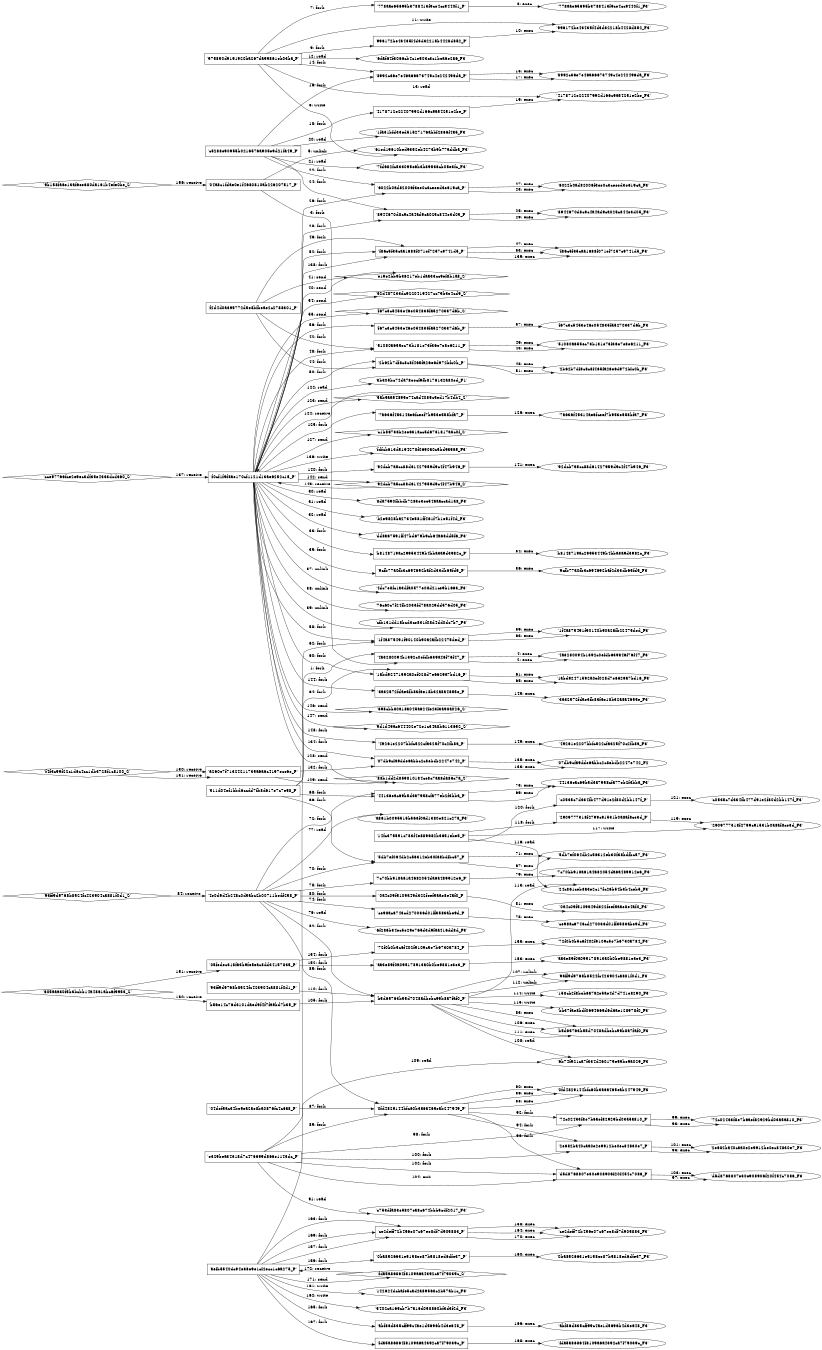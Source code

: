 digraph "D:\Learning\Paper\apt\基于CTI的攻击预警\Dataset\攻击图\ASGfromALLCTI\In-Depth Analysis, Part One.dot" {
rankdir="LR"
size="9"
fixedsize="false"
splines="true"
nodesep=0.3
ranksep=0
fontsize=10
overlap="scalexy"
engine= "neato"
	"'aefb5540dc94e38e9e1cf2ecc1c6a275_P'" [node_type=Process shape=box]
	"'4a3280094b1392c0efdb639a46f76f47_P'" [node_type=Process shape=box]
	"'aefb5540dc94e38e9e1cf2ecc1c6a275_P'" -> "'4a3280094b1392c0efdb639a46f76f47_P'" [label="1: fork"]
	"'4a3280094b1392c0efdb639a46f76f47_P'" [node_type=Process shape=box]
	"'4a3280094b1392c0efdb639a46f76f47_F3'" [node_type=File shape=ellipse]
	"'4a3280094b1392c0efdb639a46f76f47_P'" -> "'4a3280094b1392c0efdb639a46f76f47_F3'" [label="2: exec"]
	"'04a8c1fdae0e1f4680810ab226207517_P'" [node_type=Process shape=box]
	"'4a3280094b1392c0efdb639a46f76f47_P'" [node_type=Process shape=box]
	"'04a8c1fdae0e1f4680810ab226207517_P'" -> "'4a3280094b1392c0efdb639a46f76f47_P'" [label="3: fork"]
	"'4a3280094b1392c0efdb639a46f76f47_P'" [node_type=Process shape=box]
	"'4a3280094b1392c0efdb639a46f76f47_F3'" [node_type=File shape=ellipse]
	"'4a3280094b1392c0efdb639a46f76f47_P'" -> "'4a3280094b1392c0efdb639a46f76f47_F3'" [label="4: exec"]
	"'61ed19610bed9352eb4273b9b77addba_F3'" [node_type=file shape=ellipse]
	"'04a8c1fdae0e1f4680810ab226207517_P'" [node_type=Process shape=box]
	"'04a8c1fdae0e1f4680810ab226207517_P'" -> "'61ed19610bed9352eb4273b9b77addba_F3'" [label="5: unlink"]
	"'61ed19610bed9352eb4273b9b77addba_F3'" [node_type=file shape=ellipse]
	"'975850d9191920ba267da99861eb03ba_P'" [node_type=Process shape=box]
	"'975850d9191920ba267da99861eb03ba_P'" -> "'61ed19610bed9352eb4273b9b77addba_F3'" [label="6: write"]
	"'975850d9191920ba267da99861eb03ba_P'" [node_type=Process shape=box]
	"'778aae65695b3788413f9ce4cc9440f1_P'" [node_type=Process shape=box]
	"'975850d9191920ba267da99861eb03ba_P'" -> "'778aae65695b3788413f9ce4cc9440f1_P'" [label="7: fork"]
	"'778aae65695b3788413f9ce4cc9440f1_P'" [node_type=Process shape=box]
	"'778aae65695b3788413f9ce4cc9440f1_F3'" [node_type=File shape=ellipse]
	"'778aae65695b3788413f9ce4cc9440f1_P'" -> "'778aae65695b3788413f9ce4cc9440f1_F3'" [label="8: exec"]
	"'975850d9191920ba267da99861eb03ba_P'" [node_type=Process shape=box]
	"'996172be43435f4d3d32218b4428d852_P'" [node_type=Process shape=box]
	"'975850d9191920ba267da99861eb03ba_P'" -> "'996172be43435f4d3d32218b4428d852_P'" [label="9: fork"]
	"'996172be43435f4d3d32218b4428d852_P'" [node_type=Process shape=box]
	"'996172be43435f4d3d32218b4428d852_F3'" [node_type=File shape=ellipse]
	"'996172be43435f4d3d32218b4428d852_P'" -> "'996172be43435f4d3d32218b4428d852_F3'" [label="10: exec"]
	"'996172be43435f4d3d32218b4428d852_F3'" [node_type=file shape=ellipse]
	"'975850d9191920ba267da99861eb03ba_P'" [node_type=Process shape=box]
	"'975850d9191920ba267da99861eb03ba_P'" -> "'996172be43435f4d3d32218b4428d852_F3'" [label="11: write"]
	"'6daf64f3066cb4c1e503c3c1bea6e2a6_F3'" [node_type=file shape=ellipse]
	"'975850d9191920ba267da99861eb03ba_P'" [node_type=Process shape=box]
	"'975850d9191920ba267da99861eb03ba_P'" -> "'6daf64f3066cb4c1e503c3c1bea6e2a6_F3'" [label="12: read"]
	"'4178712e22407992d166c9a54251e2be_F3'" [node_type=file shape=ellipse]
	"'975850d9191920ba267da99861eb03ba_P'" [node_type=Process shape=box]
	"'975850d9191920ba267da99861eb03ba_P'" -> "'4178712e22407992d166c9a54251e2be_F3'" [label="13: read"]
	"'975850d9191920ba267da99861eb03ba_P'" [node_type=Process shape=box]
	"'8992c36e7e46a66673749c4e242496da_P'" [node_type=Process shape=box]
	"'975850d9191920ba267da99861eb03ba_P'" -> "'8992c36e7e46a66673749c4e242496da_P'" [label="14: fork"]
	"'8992c36e7e46a66673749c4e242496da_P'" [node_type=Process shape=box]
	"'8992c36e7e46a66673749c4e242496da_F3'" [node_type=File shape=ellipse]
	"'8992c36e7e46a66673749c4e242496da_P'" -> "'8992c36e7e46a66673749c4e242496da_F3'" [label="15: exec"]
	"'c5288e90955b0216576a905e9d21fa49_P'" [node_type=Process shape=box]
	"'8992c36e7e46a66673749c4e242496da_P'" [node_type=Process shape=box]
	"'c5288e90955b0216576a905e9d21fa49_P'" -> "'8992c36e7e46a66673749c4e242496da_P'" [label="16: fork"]
	"'8992c36e7e46a66673749c4e242496da_P'" [node_type=Process shape=box]
	"'8992c36e7e46a66673749c4e242496da_F3'" [node_type=File shape=ellipse]
	"'8992c36e7e46a66673749c4e242496da_P'" -> "'8992c36e7e46a66673749c4e242496da_F3'" [label="17: exec"]
	"'c5288e90955b0216576a905e9d21fa49_P'" [node_type=Process shape=box]
	"'4178712e22407992d166c9a54251e2be_P'" [node_type=Process shape=box]
	"'c5288e90955b0216576a905e9d21fa49_P'" -> "'4178712e22407992d166c9a54251e2be_P'" [label="18: fork"]
	"'4178712e22407992d166c9a54251e2be_P'" [node_type=Process shape=box]
	"'4178712e22407992d166c9a54251e2be_F3'" [node_type=File shape=ellipse]
	"'4178712e22407992d166c9a54251e2be_P'" -> "'4178712e22407992d166c9a54251e2be_F3'" [label="19: exec"]
	"'1fa31bfd33ed51527176abbf2866f4a5_F3'" [node_type=file shape=ellipse]
	"'c5288e90955b0216576a905e9d21fa49_P'" [node_type=Process shape=box]
	"'c5288e90955b0216576a905e9d21fa49_P'" -> "'1fa31bfd33ed51527176abbf2866f4a5_F3'" [label="20: read"]
	"'7fd682fc533095e6b3b89536cb05e3fc_F3'" [node_type=file shape=ellipse]
	"'c5288e90955b0216576a905e9d21fa49_P'" [node_type=Process shape=box]
	"'c5288e90955b0216576a905e9d21fa49_P'" -> "'7fd682fc533095e6b3b89536cb05e3fc_F3'" [label="21: read"]
	"'c5288e90955b0216576a905e9d21fa49_P'" [node_type=Process shape=box]
	"'6022b0ad82006f3ee0c3ceeed3e619ca_P'" [node_type=Process shape=box]
	"'c5288e90955b0216576a905e9d21fa49_P'" -> "'6022b0ad82006f3ee0c3ceeed3e619ca_P'" [label="22: fork"]
	"'6022b0ad82006f3ee0c3ceeed3e619ca_P'" [node_type=Process shape=box]
	"'6022b0ad82006f3ee0c3ceeed3e619ca_F3'" [node_type=File shape=ellipse]
	"'6022b0ad82006f3ee0c3ceeed3e619ca_P'" -> "'6022b0ad82006f3ee0c3ceeed3e619ca_F3'" [label="23: exec"]
	"'c5288e90955b0216576a905e9d21fa49_P'" [node_type=Process shape=box]
	"'8944670d8c9c4a4ad9ca025c844e3d05_P'" [node_type=Process shape=box]
	"'c5288e90955b0216576a905e9d21fa49_P'" -> "'8944670d8c9c4a4ad9ca025c844e3d05_P'" [label="24: fork"]
	"'8944670d8c9c4a4ad9ca025c844e3d05_P'" [node_type=Process shape=box]
	"'8944670d8c9c4a4ad9ca025c844e3d05_F3'" [node_type=File shape=ellipse]
	"'8944670d8c9c4a4ad9ca025c844e3d05_P'" -> "'8944670d8c9c4a4ad9ca025c844e3d05_F3'" [label="25: exec"]
	"'f0cf1f9f8ae170cf1121d13ae6252c15_P'" [node_type=Process shape=box]
	"'6022b0ad82006f3ee0c3ceeed3e619ca_P'" [node_type=Process shape=box]
	"'f0cf1f9f8ae170cf1121d13ae6252c15_P'" -> "'6022b0ad82006f3ee0c3ceeed3e619ca_P'" [label="26: fork"]
	"'6022b0ad82006f3ee0c3ceeed3e619ca_P'" [node_type=Process shape=box]
	"'6022b0ad82006f3ee0c3ceeed3e619ca_F3'" [node_type=File shape=ellipse]
	"'6022b0ad82006f3ee0c3ceeed3e619ca_P'" -> "'6022b0ad82006f3ee0c3ceeed3e619ca_F3'" [label="27: exec"]
	"'f0cf1f9f8ae170cf1121d13ae6252c15_P'" [node_type=Process shape=box]
	"'8944670d8c9c4a4ad9ca025c844e3d05_P'" [node_type=Process shape=box]
	"'f0cf1f9f8ae170cf1121d13ae6252c15_P'" -> "'8944670d8c9c4a4ad9ca025c844e3d05_P'" [label="28: fork"]
	"'8944670d8c9c4a4ad9ca025c844e3d05_P'" [node_type=Process shape=box]
	"'8944670d8c9c4a4ad9ca025c844e3d05_F3'" [node_type=File shape=ellipse]
	"'8944670d8c9c4a4ad9ca025c844e3d05_P'" -> "'8944670d8c9c4a4ad9ca025c844e3d05_F3'" [label="29: exec"]
	"'8da7590fbbdb7283e3ee54aaaccad1a8_F3'" [node_type=file shape=ellipse]
	"'f0cf1f9f8ae170cf1121d13ae6252c15_P'" [node_type=Process shape=box]
	"'f0cf1f9f8ae170cf1121d13ae6252c15_P'" -> "'8da7590fbbdb7283e3ee54aaaccad1a8_F3'" [label="30: read"]
	"'b2e9828ba2734e581ff461f7b1e51f4d_F3'" [node_type=file shape=ellipse]
	"'f0cf1f9f8ae170cf1121d13ae6252c15_P'" [node_type=Process shape=box]
	"'f0cf1f9f8ae170cf1121d13ae6252c15_P'" -> "'b2e9828ba2734e581ff461f7b1e51f4d_F3'" [label="31: read"]
	"'dd8a67591ff47bd679b9cb64a68dd5f6_F3'" [node_type=file shape=ellipse]
	"'f0cf1f9f8ae170cf1121d13ae6252c15_P'" [node_type=Process shape=box]
	"'f0cf1f9f8ae170cf1121d13ae6252c15_P'" -> "'dd8a67591ff47bd679b9cb64a68dd5f6_F3'" [label="32: read"]
	"'f0cf1f9f8ae170cf1121d13ae6252c15_P'" [node_type=Process shape=box]
	"'b8148719ac29953449b4bba3a9d3982c_P'" [node_type=Process shape=box]
	"'f0cf1f9f8ae170cf1121d13ae6252c15_P'" -> "'b8148719ac29953449b4bba3a9d3982c_P'" [label="33: fork"]
	"'b8148719ac29953449b4bba3a9d3982c_P'" [node_type=Process shape=box]
	"'b8148719ac29953449b4bba3a9d3982c_F3'" [node_type=File shape=ellipse]
	"'b8148719ac29953449b4bba3a9d3982c_P'" -> "'b8148719ac29953449b4bba3a9d3982c_F3'" [label="34: exec"]
	"'f0cf1f9f8ae170cf1121d13ae6252c15_P'" [node_type=Process shape=box]
	"'9cfb77a0fb3c694692baf2d33db65fd5_P'" [node_type=Process shape=box]
	"'f0cf1f9f8ae170cf1121d13ae6252c15_P'" -> "'9cfb77a0fb3c694692baf2d33db65fd5_P'" [label="35: fork"]
	"'9cfb77a0fb3c694692baf2d33db65fd5_P'" [node_type=Process shape=box]
	"'9cfb77a0fb3c694692baf2d33db65fd5_F3'" [node_type=File shape=ellipse]
	"'9cfb77a0fb3c694692baf2d33db65fd5_P'" -> "'9cfb77a0fb3c694692baf2d33db65fd5_F3'" [label="36: exec"]
	"'4dc7e8fc1a3dfa0577e08d21ce9b1663_F3'" [node_type=file shape=ellipse]
	"'f0cf1f9f8ae170cf1121d13ae6252c15_P'" [node_type=Process shape=box]
	"'f0cf1f9f8ae170cf1121d13ae6252c15_P'" -> "'4dc7e8fc1a3dfa0577e08d21ce9b1663_F3'" [label="37: unlink"]
	"'76c60c7f24fb2033fd78a029dd576d05_F3'" [node_type=file shape=ellipse]
	"'f0cf1f9f8ae170cf1121d13ae6252c15_P'" [node_type=Process shape=box]
	"'f0cf1f9f8ae170cf1121d13ae6252c15_P'" -> "'76c60c7f24fb2033fd78a029dd576d05_F3'" [label="38: unlink"]
	"'cfb131dd18bcd3ce831f08d4dd0dc7b7_F3'" [node_type=file shape=ellipse]
	"'f0cf1f9f8ae170cf1121d13ae6252c15_P'" [node_type=Process shape=box]
	"'f0cf1f9f8ae170cf1121d13ae6252c15_P'" -> "'cfb131dd18bcd3ce831f08d4dd0dc7b7_F3'" [label="39: unlink"]
	"'e19e2bb9b36217eb1daa33cc9ef8b1a8_S'" [node_type=Socket shape=diamond]
	"'f0cf1f9f8ae170cf1121d13ae6252c15_P'" [node_type=Process shape=box]
	"'f0cf1f9f8ae170cf1121d13ae6252c15_P'" -> "'e19e2bb9b36217eb1daa33cc9ef8b1a8_S'" [label="40: send"]
	"'e19e2bb9b36217eb1daa33cc9ef8b1a8_S'" [node_type=Socket shape=diamond]
	"'f2d4d0a395772d5e8bfbeae2c2788301_P'" [node_type=Process shape=box]
	"'f2d4d0a395772d5e8bfbeae2c2788301_P'" -> "'e19e2bb9b36217eb1daa33cc9ef8b1a8_S'" [label="41: send"]
	"'f2d4d0a395772d5e8bfbeae2c2788301_P'" [node_type=Process shape=box]
	"'51080a655ec73b181e73f36e7e8e6211_P'" [node_type=Process shape=box]
	"'f2d4d0a395772d5e8bfbeae2c2788301_P'" -> "'51080a655ec73b181e73f36e7e8e6211_P'" [label="42: fork"]
	"'51080a655ec73b181e73f36e7e8e6211_P'" [node_type=Process shape=box]
	"'51080a655ec73b181e73f36e7e8e6211_F3'" [node_type=File shape=ellipse]
	"'51080a655ec73b181e73f36e7e8e6211_P'" -> "'51080a655ec73b181e73f36e7e8e6211_F3'" [label="43: exec"]
	"'f2d4d0a395772d5e8bfbeae2c2788301_P'" [node_type=Process shape=box]
	"'2b62b7df8c8c8f465fa26e6d972bfc0b_P'" [node_type=Process shape=box]
	"'f2d4d0a395772d5e8bfbeae2c2788301_P'" -> "'2b62b7df8c8c8f465fa26e6d972bfc0b_P'" [label="44: fork"]
	"'2b62b7df8c8c8f465fa26e6d972bfc0b_P'" [node_type=Process shape=box]
	"'2b62b7df8c8c8f465fa26e6d972bfc0b_F3'" [node_type=File shape=ellipse]
	"'2b62b7df8c8c8f465fa26e6d972bfc0b_P'" -> "'2b62b7df8c8c8f465fa26e6d972bfc0b_F3'" [label="45: exec"]
	"'f2d4d0a395772d5e8bfbeae2c2788301_P'" [node_type=Process shape=box]
	"'f86c5f35caa1688f071ef7257c9741d5_P'" [node_type=Process shape=box]
	"'f2d4d0a395772d5e8bfbeae2c2788301_P'" -> "'f86c5f35caa1688f071ef7257c9741d5_P'" [label="46: fork"]
	"'f86c5f35caa1688f071ef7257c9741d5_P'" [node_type=Process shape=box]
	"'f86c5f35caa1688f071ef7257c9741d5_F3'" [node_type=File shape=ellipse]
	"'f86c5f35caa1688f071ef7257c9741d5_P'" -> "'f86c5f35caa1688f071ef7257c9741d5_F3'" [label="47: exec"]
	"'f0cf1f9f8ae170cf1121d13ae6252c15_P'" [node_type=Process shape=box]
	"'51080a655ec73b181e73f36e7e8e6211_P'" [node_type=Process shape=box]
	"'f0cf1f9f8ae170cf1121d13ae6252c15_P'" -> "'51080a655ec73b181e73f36e7e8e6211_P'" [label="48: fork"]
	"'51080a655ec73b181e73f36e7e8e6211_P'" [node_type=Process shape=box]
	"'51080a655ec73b181e73f36e7e8e6211_F3'" [node_type=File shape=ellipse]
	"'51080a655ec73b181e73f36e7e8e6211_P'" -> "'51080a655ec73b181e73f36e7e8e6211_F3'" [label="49: exec"]
	"'f0cf1f9f8ae170cf1121d13ae6252c15_P'" [node_type=Process shape=box]
	"'2b62b7df8c8c8f465fa26e6d972bfc0b_P'" [node_type=Process shape=box]
	"'f0cf1f9f8ae170cf1121d13ae6252c15_P'" -> "'2b62b7df8c8c8f465fa26e6d972bfc0b_P'" [label="50: fork"]
	"'2b62b7df8c8c8f465fa26e6d972bfc0b_P'" [node_type=Process shape=box]
	"'2b62b7df8c8c8f465fa26e6d972bfc0b_F3'" [node_type=File shape=ellipse]
	"'2b62b7df8c8c8f465fa26e6d972bfc0b_P'" -> "'2b62b7df8c8c8f465fa26e6d972bfc0b_F3'" [label="51: exec"]
	"'f0cf1f9f8ae170cf1121d13ae6252c15_P'" [node_type=Process shape=box]
	"'f86c5f35caa1688f071ef7257c9741d5_P'" [node_type=Process shape=box]
	"'f0cf1f9f8ae170cf1121d13ae6252c15_P'" -> "'f86c5f35caa1688f071ef7257c9741d5_P'" [label="52: fork"]
	"'f86c5f35caa1688f071ef7257c9741d5_P'" [node_type=Process shape=box]
	"'f86c5f35caa1688f071ef7257c9741d5_F3'" [node_type=File shape=ellipse]
	"'f86c5f35caa1688f071ef7257c9741d5_P'" -> "'f86c5f35caa1688f071ef7257c9741d5_F3'" [label="53: exec"]
	"'32d487233dc9220419427cc79b3e4cd9_S'" [node_type=Socket shape=diamond]
	"'f0cf1f9f8ae170cf1121d13ae6252c15_P'" [node_type=Process shape=box]
	"'f0cf1f9f8ae170cf1121d13ae6252c15_P'" -> "'32d487233dc9220419427cc79b3e4cd9_S'" [label="54: send"]
	"'f67c3c5453e46e054835fa5270337d6b_S'" [node_type=Socket shape=diamond]
	"'f0cf1f9f8ae170cf1121d13ae6252c15_P'" [node_type=Process shape=box]
	"'f0cf1f9f8ae170cf1121d13ae6252c15_P'" -> "'f67c3c5453e46e054835fa5270337d6b_S'" [label="55: send"]
	"'f0cf1f9f8ae170cf1121d13ae6252c15_P'" [node_type=Process shape=box]
	"'f67c3c5453e46e054835fa5270337d6b_P'" [node_type=Process shape=box]
	"'f0cf1f9f8ae170cf1121d13ae6252c15_P'" -> "'f67c3c5453e46e054835fa5270337d6b_P'" [label="56: fork"]
	"'f67c3c5453e46e054835fa5270337d6b_P'" [node_type=Process shape=box]
	"'f67c3c5453e46e054835fa5270337d6b_F3'" [node_type=File shape=ellipse]
	"'f67c3c5453e46e054835fa5270337d6b_P'" -> "'f67c3c5453e46e054835fa5270337d6b_F3'" [label="57: exec"]
	"'f0cf1f9f8ae170cf1121d13ae6252c15_P'" [node_type=Process shape=box]
	"'1f4a875491f90140b90a2afb22475ded_P'" [node_type=Process shape=box]
	"'f0cf1f9f8ae170cf1121d13ae6252c15_P'" -> "'1f4a875491f90140b90a2afb22475ded_P'" [label="58: fork"]
	"'1f4a875491f90140b90a2afb22475ded_P'" [node_type=Process shape=box]
	"'1f4a875491f90140b90a2afb22475ded_F3'" [node_type=File shape=ellipse]
	"'1f4a875491f90140b90a2afb22475ded_P'" -> "'1f4a875491f90140b90a2afb22475ded_F3'" [label="59: exec"]
	"'f0cf1f9f8ae170cf1121d13ae6252c15_P'" [node_type=Process shape=box]
	"'1abd92471592a0ef028d7e6629a7bd16_P'" [node_type=Process shape=box]
	"'f0cf1f9f8ae170cf1121d13ae6252c15_P'" -> "'1abd92471592a0ef028d7e6629a7bd16_P'" [label="60: fork"]
	"'1abd92471592a0ef028d7e6629a7bd16_P'" [node_type=Process shape=box]
	"'1abd92471592a0ef028d7e6629a7bd16_F3'" [node_type=File shape=ellipse]
	"'1abd92471592a0ef028d7e6629a7bd16_P'" -> "'1abd92471592a0ef028d7e6629a7bd16_F3'" [label="61: exec"]
	"'511d04ef1bbd6ccdd7fb8d617e7c7e58_P'" [node_type=Process shape=box]
	"'1f4a875491f90140b90a2afb22475ded_P'" [node_type=Process shape=box]
	"'511d04ef1bbd6ccdd7fb8d617e7c7e58_P'" -> "'1f4a875491f90140b90a2afb22475ded_P'" [label="62: fork"]
	"'1f4a875491f90140b90a2afb22475ded_P'" [node_type=Process shape=box]
	"'1f4a875491f90140b90a2afb22475ded_F3'" [node_type=File shape=ellipse]
	"'1f4a875491f90140b90a2afb22475ded_P'" -> "'1f4a875491f90140b90a2afb22475ded_F3'" [label="63: exec"]
	"'511d04ef1bbd6ccdd7fb8d617e7c7e58_P'" [node_type=Process shape=box]
	"'1abd92471592a0ef028d7e6629a7bd16_P'" [node_type=Process shape=box]
	"'511d04ef1bbd6ccdd7fb8d617e7c7e58_P'" -> "'1abd92471592a0ef028d7e6629a7bd16_P'" [label="64: fork"]
	"'1abd92471592a0ef028d7e6629a7bd16_P'" [node_type=Process shape=box]
	"'1abd92471592a0ef028d7e6629a7bd16_F3'" [node_type=File shape=ellipse]
	"'1abd92471592a0ef028d7e6629a7bd16_P'" -> "'1abd92471592a0ef028d7e6629a7bd16_F3'" [label="65: exec"]
	"'511d04ef1bbd6ccdd7fb8d617e7c7e58_P'" [node_type=Process shape=box]
	"'5db7ef064db2c56312eb30f38bdfbc57_P'" [node_type=Process shape=box]
	"'511d04ef1bbd6ccdd7fb8d617e7c7e58_P'" -> "'5db7ef064db2c56312eb30f38bdfbc57_P'" [label="66: fork"]
	"'5db7ef064db2c56312eb30f38bdfbc57_P'" [node_type=Process shape=box]
	"'5db7ef064db2c56312eb30f38bdfbc57_F3'" [node_type=File shape=ellipse]
	"'5db7ef064db2c56312eb30f38bdfbc57_P'" -> "'5db7ef064db2c56312eb30f38bdfbc57_F3'" [label="67: exec"]
	"'511d04ef1bbd6ccdd7fb8d617e7c7e58_P'" [node_type=Process shape=box]
	"'44136eac69b5d3a7958cfa77eb2f3bba_P'" [node_type=Process shape=box]
	"'511d04ef1bbd6ccdd7fb8d617e7c7e58_P'" -> "'44136eac69b5d3a7958cfa77eb2f3bba_P'" [label="68: fork"]
	"'44136eac69b5d3a7958cfa77eb2f3bba_P'" [node_type=Process shape=box]
	"'44136eac69b5d3a7958cfa77eb2f3bba_F3'" [node_type=File shape=ellipse]
	"'44136eac69b5d3a7958cfa77eb2f3bba_P'" -> "'44136eac69b5d3a7958cfa77eb2f3bba_F3'" [label="69: exec"]
	"'4e0d9d4b248c0d5abc2b00711bedf258_P'" [node_type=Process shape=box]
	"'5db7ef064db2c56312eb30f38bdfbc57_P'" [node_type=Process shape=box]
	"'4e0d9d4b248c0d5abc2b00711bedf258_P'" -> "'5db7ef064db2c56312eb30f38bdfbc57_P'" [label="70: fork"]
	"'5db7ef064db2c56312eb30f38bdfbc57_P'" [node_type=Process shape=box]
	"'5db7ef064db2c56312eb30f38bdfbc57_F3'" [node_type=File shape=ellipse]
	"'5db7ef064db2c56312eb30f38bdfbc57_P'" -> "'5db7ef064db2c56312eb30f38bdfbc57_F3'" [label="71: exec"]
	"'4e0d9d4b248c0d5abc2b00711bedf258_P'" [node_type=Process shape=box]
	"'44136eac69b5d3a7958cfa77eb2f3bba_P'" [node_type=Process shape=box]
	"'4e0d9d4b248c0d5abc2b00711bedf258_P'" -> "'44136eac69b5d3a7958cfa77eb2f3bba_P'" [label="72: fork"]
	"'44136eac69b5d3a7958cfa77eb2f3bba_P'" [node_type=Process shape=box]
	"'44136eac69b5d3a7958cfa77eb2f3bba_F3'" [node_type=File shape=ellipse]
	"'44136eac69b5d3a7958cfa77eb2f3bba_P'" -> "'44136eac69b5d3a7958cfa77eb2f3bba_F3'" [label="73: exec"]
	"'4e0d9d4b248c0d5abc2b00711bedf258_P'" [node_type=Process shape=box]
	"'ce98ac6743cd270036d01ff3583abe9d_P'" [node_type=Process shape=box]
	"'4e0d9d4b248c0d5abc2b00711bedf258_P'" -> "'ce98ac6743cd270036d01ff3583abe9d_P'" [label="74: fork"]
	"'ce98ac6743cd270036d01ff3583abe9d_P'" [node_type=Process shape=box]
	"'ce98ac6743cd270036d01ff3583abe9d_F3'" [node_type=File shape=ellipse]
	"'ce98ac6743cd270036d01ff3583abe9d_P'" -> "'ce98ac6743cd270036d01ff3583abe9d_F3'" [label="75: exec"]
	"'6f286b34ec5e29e765d3d9faa416dd8d_F3'" [node_type=file shape=ellipse]
	"'4e0d9d4b248c0d5abc2b00711bedf258_P'" [node_type=Process shape=box]
	"'4e0d9d4b248c0d5abc2b00711bedf258_P'" -> "'6f286b34ec5e29e765d3d9faa416dd8d_F3'" [label="76: read"]
	"'a861b0095515b563f0ad1380e821c27a_F3'" [node_type=file shape=ellipse]
	"'4e0d9d4b248c0d5abc2b00711bedf258_P'" [node_type=Process shape=box]
	"'4e0d9d4b248c0d5abc2b00711bedf258_P'" -> "'a861b0095515b563f0ad1380e821c27a_F3'" [label="77: read"]
	"'4e0d9d4b248c0d5abc2b00711bedf258_P'" [node_type=Process shape=box]
	"'7c70bb918a61a4682054da6a489912e6_P'" [node_type=Process shape=box]
	"'4e0d9d4b248c0d5abc2b00711bedf258_P'" -> "'7c70bb918a61a4682054da6a489912e6_P'" [label="78: fork"]
	"'7c70bb918a61a4682054da6a489912e6_P'" [node_type=Process shape=box]
	"'7c70bb918a61a4682054da6a489912e6_F3'" [node_type=File shape=ellipse]
	"'7c70bb918a61a4682054da6a489912e6_P'" -> "'7c70bb918a61a4682054da6a489912e6_F3'" [label="79: exec"]
	"'4e0d9d4b248c0d5abc2b00711bedf258_P'" [node_type=Process shape=box]
	"'0a4c09f5109a49d322feef5aae8e4af0_P'" [node_type=Process shape=box]
	"'4e0d9d4b248c0d5abc2b00711bedf258_P'" -> "'0a4c09f5109a49d322feef5aae8e4af0_P'" [label="80: fork"]
	"'0a4c09f5109a49d322feef5aae8e4af0_P'" [node_type=Process shape=box]
	"'0a4c09f5109a49d322feef5aae8e4af0_F3'" [node_type=File shape=ellipse]
	"'0a4c09f5109a49d322feef5aae8e4af0_P'" -> "'0a4c09f5109a49d322feef5aae8e4af0_F3'" [label="81: exec"]
	"'4e0d9d4b248c0d5abc2b00711bedf258_P'" [node_type=Process shape=box]
	"'b5d65763b55d7048adbebc99b8a7faf0_P'" [node_type=Process shape=box]
	"'4e0d9d4b248c0d5abc2b00711bedf258_P'" -> "'b5d65763b55d7048adbebc99b8a7faf0_P'" [label="82: fork"]
	"'b5d65763b55d7048adbebc99b8a7faf0_P'" [node_type=Process shape=box]
	"'b5d65763b55d7048adbebc99b8a7faf0_F3'" [node_type=File shape=ellipse]
	"'b5d65763b55d7048adbebc99b8a7faf0_P'" -> "'b5d65763b55d7048adbebc99b8a7faf0_F3'" [label="83: exec"]
	"'4e0d9d4b248c0d5abc2b00711bedf258_P'" [node_type=Process shape=box]
	"'93ff9d9768b8524fc423904ca881f0d1_S'" [node_type=Socket shape=diamond]
	"'93ff9d9768b8524fc423904ca881f0d1_S'" -> "'4e0d9d4b248c0d5abc2b00711bedf258_P'" [label="84: receive"]
	"'4e0d9d4b248c0d5abc2b00711bedf258_P'" [node_type=Process shape=box]
	"'0fd4829144bfc60b3a6a465eab247949_P'" [node_type=Process shape=box]
	"'4e0d9d4b248c0d5abc2b00711bedf258_P'" -> "'0fd4829144bfc60b3a6a465eab247949_P'" [label="85: fork"]
	"'0fd4829144bfc60b3a6a465eab247949_P'" [node_type=Process shape=box]
	"'0fd4829144bfc60b3a6a465eab247949_F3'" [node_type=File shape=ellipse]
	"'0fd4829144bfc60b3a6a465eab247949_P'" -> "'0fd4829144bfc60b3a6a465eab247949_F3'" [label="86: exec"]
	"'04def5ac34be9ea2ae8ba0876fc4c6a8_P'" [node_type=Process shape=box]
	"'0fd4829144bfc60b3a6a465eab247949_P'" [node_type=Process shape=box]
	"'04def5ac34be9ea2ae8ba0876fc4c6a8_P'" -> "'0fd4829144bfc60b3a6a465eab247949_P'" [label="87: fork"]
	"'0fd4829144bfc60b3a6a465eab247949_P'" [node_type=Process shape=box]
	"'0fd4829144bfc60b3a6a465eab247949_F3'" [node_type=File shape=ellipse]
	"'0fd4829144bfc60b3a6a465eab247949_P'" -> "'0fd4829144bfc60b3a6a465eab247949_F3'" [label="88: exec"]
	"'e329bea34318d7c476699d866e1143dc_P'" [node_type=Process shape=box]
	"'0fd4829144bfc60b3a6a465eab247949_P'" [node_type=Process shape=box]
	"'e329bea34318d7c476699d866e1143dc_P'" -> "'0fd4829144bfc60b3a6a465eab247949_P'" [label="89: fork"]
	"'0fd4829144bfc60b3a6a465eab247949_P'" [node_type=Process shape=box]
	"'0fd4829144bfc60b3a6a465eab247949_F3'" [node_type=File shape=ellipse]
	"'0fd4829144bfc60b3a6a465eab247949_P'" -> "'0fd4829144bfc60b3a6a465eab247949_F3'" [label="90: exec"]
	"'c753dfa83e5807ea8c674bbb5cdf2017_F3'" [node_type=file shape=ellipse]
	"'e329bea34318d7c476699d866e1143dc_P'" [node_type=Process shape=box]
	"'e329bea34318d7c476699d866e1143dc_P'" -> "'c753dfa83e5807ea8c674bbb5cdf2017_F3'" [label="91: read"]
	"'0fd4829144bfc60b3a6a465eab247949_P'" [node_type=Process shape=box]
	"'72c02433f8e7b6aef82929bd03a5a810_P'" [node_type=Process shape=box]
	"'0fd4829144bfc60b3a6a465eab247949_P'" -> "'72c02433f8e7b6aef82929bd03a5a810_P'" [label="92: fork"]
	"'72c02433f8e7b6aef82929bd03a5a810_P'" [node_type=Process shape=box]
	"'72c02433f8e7b6aef82929bd03a5a810_F3'" [node_type=File shape=ellipse]
	"'72c02433f8e7b6aef82929bd03a5a810_P'" -> "'72c02433f8e7b6aef82929bd03a5a810_F3'" [label="93: exec"]
	"'0fd4829144bfc60b3a6a465eab247949_P'" [node_type=Process shape=box]
	"'2e682ba40caa0e2e9912be0ec84830e7_P'" [node_type=Process shape=box]
	"'0fd4829144bfc60b3a6a465eab247949_P'" -> "'2e682ba40caa0e2e9912be0ec84830e7_P'" [label="94: fork"]
	"'2e682ba40caa0e2e9912be0ec84830e7_P'" [node_type=Process shape=box]
	"'2e682ba40caa0e2e9912be0ec84830e7_F3'" [node_type=File shape=ellipse]
	"'2e682ba40caa0e2e9912be0ec84830e7_P'" -> "'2e682ba40caa0e2e9912be0ec84830e7_F3'" [label="95: exec"]
	"'0fd4829144bfc60b3a6a465eab247949_P'" [node_type=Process shape=box]
	"'d5d8768807e30e908906f20f454c7086_P'" [node_type=Process shape=box]
	"'0fd4829144bfc60b3a6a465eab247949_P'" -> "'d5d8768807e30e908906f20f454c7086_P'" [label="96: fork"]
	"'d5d8768807e30e908906f20f454c7086_P'" [node_type=Process shape=box]
	"'d5d8768807e30e908906f20f454c7086_F3'" [node_type=File shape=ellipse]
	"'d5d8768807e30e908906f20f454c7086_P'" -> "'d5d8768807e30e908906f20f454c7086_F3'" [label="97: exec"]
	"'e329bea34318d7c476699d866e1143dc_P'" [node_type=Process shape=box]
	"'72c02433f8e7b6aef82929bd03a5a810_P'" [node_type=Process shape=box]
	"'e329bea34318d7c476699d866e1143dc_P'" -> "'72c02433f8e7b6aef82929bd03a5a810_P'" [label="98: fork"]
	"'72c02433f8e7b6aef82929bd03a5a810_P'" [node_type=Process shape=box]
	"'72c02433f8e7b6aef82929bd03a5a810_F3'" [node_type=File shape=ellipse]
	"'72c02433f8e7b6aef82929bd03a5a810_P'" -> "'72c02433f8e7b6aef82929bd03a5a810_F3'" [label="99: exec"]
	"'e329bea34318d7c476699d866e1143dc_P'" [node_type=Process shape=box]
	"'2e682ba40caa0e2e9912be0ec84830e7_P'" [node_type=Process shape=box]
	"'e329bea34318d7c476699d866e1143dc_P'" -> "'2e682ba40caa0e2e9912be0ec84830e7_P'" [label="100: fork"]
	"'2e682ba40caa0e2e9912be0ec84830e7_P'" [node_type=Process shape=box]
	"'2e682ba40caa0e2e9912be0ec84830e7_F3'" [node_type=File shape=ellipse]
	"'2e682ba40caa0e2e9912be0ec84830e7_P'" -> "'2e682ba40caa0e2e9912be0ec84830e7_F3'" [label="101: exec"]
	"'e329bea34318d7c476699d866e1143dc_P'" [node_type=Process shape=box]
	"'d5d8768807e30e908906f20f454c7086_P'" [node_type=Process shape=box]
	"'e329bea34318d7c476699d866e1143dc_P'" -> "'d5d8768807e30e908906f20f454c7086_P'" [label="102: fork"]
	"'d5d8768807e30e908906f20f454c7086_P'" [node_type=Process shape=box]
	"'d5d8768807e30e908906f20f454c7086_F3'" [node_type=File shape=ellipse]
	"'d5d8768807e30e908906f20f454c7086_P'" -> "'d5d8768807e30e908906f20f454c7086_F3'" [label="103: exec"]
	"'e329bea34318d7c476699d866e1143dc_P'" [node_type=Process shape=box]
	"'d5d8768807e30e908906f20f454c7086_P'" [node_type=Process shape=box]
	"'e329bea34318d7c476699d866e1143dc_P'" -> "'d5d8768807e30e908906f20f454c7086_P'" [label="104: exit"]
	"'b56e14c76d3101daed9f4f7fa9bd7b35_P'" [node_type=Process shape=box]
	"'b5d65763b55d7048adbebc99b8a7faf0_P'" [node_type=Process shape=box]
	"'b56e14c76d3101daed9f4f7fa9bd7b35_P'" -> "'b5d65763b55d7048adbebc99b8a7faf0_P'" [label="105: fork"]
	"'b5d65763b55d7048adbebc99b8a7faf0_P'" [node_type=Process shape=box]
	"'b5d65763b55d7048adbebc99b8a7faf0_F3'" [node_type=File shape=ellipse]
	"'b5d65763b55d7048adbebc99b8a7faf0_P'" -> "'b5d65763b55d7048adbebc99b8a7faf0_F3'" [label="106: exec"]
	"'93ff9d9768b8524fc423904ca881f0d1_F3'" [node_type=file shape=ellipse]
	"'b5d65763b55d7048adbebc99b8a7faf0_P'" [node_type=Process shape=box]
	"'b5d65763b55d7048adbebc99b8a7faf0_P'" -> "'93ff9d9768b8524fc423904ca881f0d1_F3'" [label="107: unlink"]
	"'6b74f921ca7f334d460179e59be9a029_F3'" [node_type=file shape=ellipse]
	"'b5d65763b55d7048adbebc99b8a7faf0_P'" [node_type=Process shape=box]
	"'b5d65763b55d7048adbebc99b8a7faf0_P'" -> "'6b74f921ca7f334d460179e59be9a029_F3'" [label="108: read"]
	"'6b74f921ca7f334d460179e59be9a029_F3'" [node_type=file shape=ellipse]
	"'e329bea34318d7c476699d866e1143dc_P'" [node_type=Process shape=box]
	"'e329bea34318d7c476699d866e1143dc_P'" -> "'6b74f921ca7f334d460179e59be9a029_F3'" [label="109: read"]
	"'93ff9d9768b8524fc423904ca881f0d1_P'" [node_type=Process shape=box]
	"'b5d65763b55d7048adbebc99b8a7faf0_P'" [node_type=Process shape=box]
	"'93ff9d9768b8524fc423904ca881f0d1_P'" -> "'b5d65763b55d7048adbebc99b8a7faf0_P'" [label="110: fork"]
	"'b5d65763b55d7048adbebc99b8a7faf0_P'" [node_type=Process shape=box]
	"'b5d65763b55d7048adbebc99b8a7faf0_F3'" [node_type=File shape=ellipse]
	"'b5d65763b55d7048adbebc99b8a7faf0_P'" -> "'b5d65763b55d7048adbebc99b8a7faf0_F3'" [label="111: exec"]
	"'93ff9d9768b8524fc423904ca881f0d1_F3'" [node_type=file shape=ellipse]
	"'b5d65763b55d7048adbebc99b8a7faf0_P'" [node_type=Process shape=box]
	"'b5d65763b55d7048adbebc99b8a7faf0_P'" -> "'93ff9d9768b8524fc423904ca881f0d1_F3'" [label="112: unlink"]
	"'24c861ceb8a3e2c17fc26b54b3b4ceb5_F3'" [node_type=file shape=ellipse]
	"'b5d65763b55d7048adbebc99b8a7faf0_P'" [node_type=Process shape=box]
	"'b5d65763b55d7048adbebc99b8a7faf0_P'" -> "'24c861ceb8a3e2c17fc26b54b3b4ceb5_F3'" [label="113: read"]
	"'158cb2f8beb6a7a2e5ae4d7d741e8290_F3'" [node_type=file shape=ellipse]
	"'b5d65763b55d7048adbebc99b8a7faf0_P'" [node_type=Process shape=box]
	"'b5d65763b55d7048adbebc99b8a7faf0_P'" -> "'158cb2f8beb6a7a2e5ae4d7d741e8290_F3'" [label="114: write"]
	"'bb37fae8bdf0694665d6d6ae128978f0_F3'" [node_type=file shape=ellipse]
	"'b5d65763b55d7048adbebc99b8a7faf0_P'" [node_type=Process shape=box]
	"'b5d65763b55d7048adbebc99b8a7faf0_P'" -> "'bb37fae8bdf0694665d6d6ae128978f0_F3'" [label="115: write"]
	"'24c861ceb8a3e2c17fc26b54b3b4ceb5_F3'" [node_type=file shape=ellipse]
	"'14fc375591c783f4e889682b3651ebe5_P'" [node_type=Process shape=box]
	"'14fc375591c783f4e889682b3651ebe5_P'" -> "'24c861ceb8a3e2c17fc26b54b3b4ceb5_F3'" [label="116: read"]
	"'2909777318f2799c91531b0a8af8ce3d_F3'" [node_type=file shape=ellipse]
	"'14fc375591c783f4e889682b3651ebe5_P'" [node_type=Process shape=box]
	"'14fc375591c783f4e889682b3651ebe5_P'" -> "'2909777318f2799c91531b0a8af8ce3d_F3'" [label="117: write"]
	"'14fc375591c783f4e889682b3651ebe5_P'" [node_type=Process shape=box]
	"'2909777318f2799c91531b0a8af8ce3d_P'" [node_type=Process shape=box]
	"'14fc375591c783f4e889682b3651ebe5_P'" -> "'2909777318f2799c91531b0a8af8ce3d_P'" [label="118: fork"]
	"'2909777318f2799c91531b0a8af8ce3d_P'" [node_type=Process shape=box]
	"'2909777318f2799c91531b0a8af8ce3d_F3'" [node_type=File shape=ellipse]
	"'2909777318f2799c91531b0a8af8ce3d_P'" -> "'2909777318f2799c91531b0a8af8ce3d_F3'" [label="119: exec"]
	"'14fc375591c783f4e889682b3651ebe5_P'" [node_type=Process shape=box]
	"'c0535c7d334fb477d91e2f80d2bb147f_P'" [node_type=Process shape=box]
	"'14fc375591c783f4e889682b3651ebe5_P'" -> "'c0535c7d334fb477d91e2f80d2bb147f_P'" [label="120: fork"]
	"'c0535c7d334fb477d91e2f80d2bb147f_P'" [node_type=Process shape=box]
	"'c0535c7d334fb477d91e2f80d2bb147f_F3'" [node_type=File shape=ellipse]
	"'c0535c7d334fb477d91e2f80d2bb147f_P'" -> "'c0535c7d334fb477d91e2f80d2bb147f_F3'" [label="121: exec"]
	"'3b305bc74da78eecf9fb8176132a80ed_F1'" [node_type=file shape=ellipse]
	"'f0cf1f9f8ae170cf1121d13ae6252c15_P'" [node_type=Process shape=box]
	"'f0cf1f9f8ae170cf1121d13ae6252c15_P'" -> "'3b305bc74da78eecf9fb8176132a80ed_F1'" [label="122: read"]
	"'5ab5aa54895e74cad4085c5ed17b4db4_S'" [node_type=Socket shape=diamond]
	"'f0cf1f9f8ae170cf1121d13ae6252c15_P'" [node_type=Process shape=box]
	"'f0cf1f9f8ae170cf1121d13ae6252c15_P'" -> "'5ab5aa54895e74cad4085c5ed17b4db4_S'" [label="123: send"]
	"'5ab5aa54895e74cad4085c5ed17b4db4_S'" -> "'f0cf1f9f8ae170cf1121d13ae6252c15_P'" [label="124: receive"]
	"'f0cf1f9f8ae170cf1121d13ae6252c15_P'" [node_type=Process shape=box]
	"'7a636f45314ae6fceef7b953e558bfa7_P'" [node_type=Process shape=box]
	"'f0cf1f9f8ae170cf1121d13ae6252c15_P'" -> "'7a636f45314ae6fceef7b953e558bfa7_P'" [label="125: fork"]
	"'7a636f45314ae6fceef7b953e558bfa7_P'" [node_type=Process shape=box]
	"'7a636f45314ae6fceef7b953e558bfa7_F3'" [node_type=File shape=ellipse]
	"'7a636f45314ae6fceef7b953e558bfa7_P'" -> "'7a636f45314ae6fceef7b953e558bfa7_F3'" [label="126: exec"]
	"'c1b86733b2ee631acc5d6731817a3c0f_S'" [node_type=Socket shape=diamond]
	"'f0cf1f9f8ae170cf1121d13ae6252c15_P'" [node_type=Process shape=box]
	"'f0cf1f9f8ae170cf1121d13ae6252c15_P'" -> "'c1b86733b2ee631acc5d6731817a3c0f_S'" [label="127: send"]
	"'88b1dd2d859810184ce8c7aa8da86c7a_S'" [node_type=Socket shape=diamond]
	"'f0cf1f9f8ae170cf1121d13ae6252c15_P'" [node_type=Process shape=box]
	"'f0cf1f9f8ae170cf1121d13ae6252c15_P'" -> "'88b1dd2d859810184ce8c7aa8da86c7a_S'" [label="128: send"]
	"'88b1dd2d859810184ce8c7aa8da86c7a_S'" [node_type=Socket shape=diamond]
	"'a260e7f71324211735a6a6c4197ece6e_P'" [node_type=Process shape=box]
	"'a260e7f71324211735a6a6c4197ece6e_P'" -> "'88b1dd2d859810184ce8c7aa8da86c7a_S'" [label="129: send"]
	"'a260e7f71324211735a6a6c4197ece6e_P'" [node_type=Process shape=box]
	"'f4f3c99f22c1d6c4cc1db3728f1c8100_S'" [node_type=Socket shape=diamond]
	"'f4f3c99f22c1d6c4cc1db3728f1c8100_S'" -> "'a260e7f71324211735a6a6c4197ece6e_P'" [label="130: receive"]
	"'a260e7f71324211735a6a6c4197ece6e_P'" [node_type=Process shape=box]
	"'f4f3c99f22c1d6c4cc1db3728f1c8100_S'" [node_type=Socket shape=diamond]
	"'f4f3c99f22c1d6c4cc1db3728f1c8100_S'" -> "'a260e7f71324211735a6a6c4197ece6e_P'" [label="131: receive"]
	"'a260e7f71324211735a6a6c4197ece6e_P'" [node_type=Process shape=box]
	"'07db9cfa9dde6abbc2c8ebdb2247e742_P'" [node_type=Process shape=box]
	"'a260e7f71324211735a6a6c4197ece6e_P'" -> "'07db9cfa9dde6abbc2c8ebdb2247e742_P'" [label="132: fork"]
	"'07db9cfa9dde6abbc2c8ebdb2247e742_P'" [node_type=Process shape=box]
	"'07db9cfa9dde6abbc2c8ebdb2247e742_F2'" [node_type=File shape=ellipse]
	"'07db9cfa9dde6abbc2c8ebdb2247e742_P'" -> "'07db9cfa9dde6abbc2c8ebdb2247e742_F2'" [label="133: exec"]
	"'f0cf1f9f8ae170cf1121d13ae6252c15_P'" [node_type=Process shape=box]
	"'07db9cfa9dde6abbc2c8ebdb2247e742_P'" [node_type=Process shape=box]
	"'f0cf1f9f8ae170cf1121d13ae6252c15_P'" -> "'07db9cfa9dde6abbc2c8ebdb2247e742_P'" [label="134: fork"]
	"'07db9cfa9dde6abbc2c8ebdb2247e742_P'" [node_type=Process shape=box]
	"'07db9cfa9dde6abbc2c8ebdb2247e742_F2'" [node_type=File shape=ellipse]
	"'07db9cfa9dde6abbc2c8ebdb2247e742_P'" -> "'07db9cfa9dde6abbc2c8ebdb2247e742_F2'" [label="135: exec"]
	"'fdfcb613d5194278f0690a0c5bd9a5a5_F3'" [node_type=file shape=ellipse]
	"'f0cf1f9f8ae170cf1121d13ae6252c15_P'" [node_type=Process shape=box]
	"'f0cf1f9f8ae170cf1121d13ae6252c15_P'" -> "'fdfcb613d5194278f0690a0c5bd9a5a5_F3'" [label="136: write"]
	"'f0cf1f9f8ae170cf1121d13ae6252c15_P'" [node_type=Process shape=box]
	"'cce97766fce2e9ec3df35e4333dcd360_S'" [node_type=Socket shape=diamond]
	"'cce97766fce2e9ec3df35e4333dcd360_S'" -> "'f0cf1f9f8ae170cf1121d13ae6252c15_P'" [label="137: receive"]
	"'f0cf1f9f8ae170cf1121d13ae6252c15_P'" [node_type=Process shape=box]
	"'f86c5f35caa1688f071ef7257c9741d5_P'" [node_type=Process shape=box]
	"'f0cf1f9f8ae170cf1121d13ae6252c15_P'" -> "'f86c5f35caa1688f071ef7257c9741d5_P'" [label="138: fork"]
	"'f86c5f35caa1688f071ef7257c9741d5_P'" [node_type=Process shape=box]
	"'f86c5f35caa1688f071ef7257c9741d5_F3'" [node_type=File shape=ellipse]
	"'f86c5f35caa1688f071ef7257c9741d5_P'" -> "'f86c5f35caa1688f071ef7257c9741d5_F3'" [label="139: exec"]
	"'f0cf1f9f8ae170cf1121d13ae6252c15_P'" [node_type=Process shape=box]
	"'92dcb7a5cc88d61427959d9c4f47b946_P'" [node_type=Process shape=box]
	"'f0cf1f9f8ae170cf1121d13ae6252c15_P'" -> "'92dcb7a5cc88d61427959d9c4f47b946_P'" [label="140: fork"]
	"'92dcb7a5cc88d61427959d9c4f47b946_P'" [node_type=Process shape=box]
	"'92dcb7a5cc88d61427959d9c4f47b946_F3'" [node_type=File shape=ellipse]
	"'92dcb7a5cc88d61427959d9c4f47b946_P'" -> "'92dcb7a5cc88d61427959d9c4f47b946_F3'" [label="141: exec"]
	"'92dcb7a5cc88d61427959d9c4f47b946_S'" [node_type=Socket shape=diamond]
	"'f0cf1f9f8ae170cf1121d13ae6252c15_P'" [node_type=Process shape=box]
	"'f0cf1f9f8ae170cf1121d13ae6252c15_P'" -> "'92dcb7a5cc88d61427959d9c4f47b946_S'" [label="142: send"]
	"'92dcb7a5cc88d61427959d9c4f47b946_S'" -> "'f0cf1f9f8ae170cf1121d13ae6252c15_P'" [label="143: receive"]
	"'f0cf1f9f8ae170cf1121d13ae6252c15_P'" [node_type=Process shape=box]
	"'3a32572fdae3fb83f6e18b32a8a4655e_P'" [node_type=Process shape=box]
	"'f0cf1f9f8ae170cf1121d13ae6252c15_P'" -> "'3a32572fdae3fb83f6e18b32a8a4655e_P'" [label="144: fork"]
	"'3a32572fdae3fb83f6e18b32a8a4655e_P'" [node_type=Process shape=box]
	"'3a32572fdae3fb83f6e18b32a8a4655e_F3'" [node_type=File shape=ellipse]
	"'3a32572fdae3fb83f6e18b32a8a4655e_P'" -> "'3a32572fdae3fb83f6e18b32a8a4655e_F3'" [label="145: exec"]
	"'698cbb80a18a045a624fe23f3a98a026_S'" [node_type=Socket shape=diamond]
	"'f0cf1f9f8ae170cf1121d13ae6252c15_P'" [node_type=Process shape=box]
	"'f0cf1f9f8ae170cf1121d13ae6252c15_P'" -> "'698cbb80a18a045a624fe23f3a98a026_S'" [label="146: send"]
	"'9d1d49ac644402e72e1c34a8b6113652_S'" [node_type=Socket shape=diamond]
	"'f0cf1f9f8ae170cf1121d13ae6252c15_P'" [node_type=Process shape=box]
	"'f0cf1f9f8ae170cf1121d13ae6252c15_P'" -> "'9d1d49ac644402e72e1c34a8b6113652_S'" [label="147: send"]
	"'f0cf1f9f8ae170cf1121d13ae6252c15_P'" [node_type=Process shape=box]
	"'49261e2207bbfc522cfa325f70c2fb8a_P'" [node_type=Process shape=box]
	"'f0cf1f9f8ae170cf1121d13ae6252c15_P'" -> "'49261e2207bbfc522cfa325f70c2fb8a_P'" [label="148: fork"]
	"'49261e2207bbfc522cfa325f70c2fb8a_P'" [node_type=Process shape=box]
	"'49261e2207bbfc522cfa325f70c2fb8a_F3'" [node_type=File shape=ellipse]
	"'49261e2207bbfc522cfa325f70c2fb8a_P'" -> "'49261e2207bbfc522cfa325f70c2fb8a_F3'" [label="149: exec"]
	"'b56e14c76d3101daed9f4f7fa9bd7b35_P'" [node_type=Process shape=box]
	"'605aaa30f5b3bcbb14a4861abc6f9953_S'" [node_type=Socket shape=diamond]
	"'605aaa30f5b3bcbb14a4861abc6f9953_S'" -> "'b56e14c76d3101daed9f4f7fa9bd7b35_P'" [label="150: receive"]
	"'05fedec318fa3b9fe5eac8dd34157835_P'" [node_type=Process shape=box]
	"'605aaa30f5b3bcbb14a4861abc6f9953_S'" [node_type=Socket shape=diamond]
	"'605aaa30f5b3bcbb14a4861abc6f9953_S'" -> "'05fedec318fa3b9fe5eac8dd34157835_P'" [label="151: receive"]
	"'05fedec318fa3b9fe5eac8dd34157835_P'" [node_type=Process shape=box]
	"'aa3e89f0a095178913a0b0be9881e3e3_P'" [node_type=Process shape=box]
	"'05fedec318fa3b9fe5eac8dd34157835_P'" -> "'aa3e89f0a095178913a0b0be9881e3e3_P'" [label="152: fork"]
	"'aa3e89f0a095178913a0b0be9881e3e3_P'" [node_type=Process shape=box]
	"'aa3e89f0a095178913a0b0be9881e3e3_F3'" [node_type=File shape=ellipse]
	"'aa3e89f0a095178913a0b0be9881e3e3_P'" -> "'aa3e89f0a095178913a0b0be9881e3e3_F3'" [label="153: exec"]
	"'05fedec318fa3b9fe5eac8dd34157835_P'" [node_type=Process shape=box]
	"'72f0b0b5c6f402f9109c5e7b6730a784_P'" [node_type=Process shape=box]
	"'05fedec318fa3b9fe5eac8dd34157835_P'" -> "'72f0b0b5c6f402f9109c5e7b6730a784_P'" [label="154: fork"]
	"'72f0b0b5c6f402f9109c5e7b6730a784_P'" [node_type=Process shape=box]
	"'72f0b0b5c6f402f9109c5e7b6730a784_F3'" [node_type=File shape=ellipse]
	"'72f0b0b5c6f402f9109c5e7b6730a784_P'" -> "'72f0b0b5c6f402f9109c5e7b6730a784_F3'" [label="155: exec"]
	"'04a8c1fdae0e1f4680810ab226207517_P'" [node_type=Process shape=box]
	"'9b158fa6e13af6ee680da161b4efe0be_S'" [node_type=Socket shape=diamond]
	"'9b158fa6e13af6ee680da161b4efe0be_S'" -> "'04a8c1fdae0e1f4680810ab226207517_P'" [label="156: receive"]
	"'aefb5540dc94e38e9e1cf2ecc1c6a275_P'" [node_type=Process shape=box]
	"'ce2deff72b456e07c67ee8df7d905883_P'" [node_type=Process shape=box]
	"'aefb5540dc94e38e9e1cf2ecc1c6a275_P'" -> "'ce2deff72b456e07c67ee8df7d905883_P'" [label="157: fork"]
	"'ce2deff72b456e07c67ee8df7d905883_P'" [node_type=Process shape=box]
	"'ce2deff72b456e07c67ee8df7d905883_F3'" [node_type=File shape=ellipse]
	"'ce2deff72b456e07c67ee8df7d905883_P'" -> "'ce2deff72b456e07c67ee8df7d905883_F3'" [label="158: exec"]
	"'aefb5540dc94e38e9e1cf2ecc1c6a275_P'" [node_type=Process shape=box]
	"'0ba8526631e5158ee87b5818ed6dfe37_P'" [node_type=Process shape=box]
	"'aefb5540dc94e38e9e1cf2ecc1c6a275_P'" -> "'0ba8526631e5158ee87b5818ed6dfe37_P'" [label="159: fork"]
	"'0ba8526631e5158ee87b5818ed6dfe37_P'" [node_type=Process shape=box]
	"'0ba8526631e5158ee87b5818ed6dfe37_F3'" [node_type=File shape=ellipse]
	"'0ba8526631e5158ee87b5818ed6dfe37_P'" -> "'0ba8526631e5158ee87b5818ed6dfe37_F3'" [label="160: exec"]
	"'142624dcbafe5cad2a89568c2b57ab1c_F3'" [node_type=file shape=ellipse]
	"'aefb5540dc94e38e9e1cf2ecc1c6a275_P'" [node_type=Process shape=box]
	"'aefb5540dc94e38e9e1cf2ecc1c6a275_P'" -> "'142624dcbafe5cad2a89568c2b57ab1c_F3'" [label="161: write"]
	"'5402ca165cb7b7a16d058860bf3d3f2d_F3'" [node_type=file shape=ellipse]
	"'aefb5540dc94e38e9e1cf2ecc1c6a275_P'" [node_type=Process shape=box]
	"'aefb5540dc94e38e9e1cf2ecc1c6a275_P'" -> "'5402ca165cb7b7a16d058860bf3d3f2d_F3'" [label="162: write"]
	"'aefb5540dc94e38e9e1cf2ecc1c6a275_P'" [node_type=Process shape=box]
	"'ce2deff72b456e07c67ee8df7d905883_P'" [node_type=Process shape=box]
	"'aefb5540dc94e38e9e1cf2ecc1c6a275_P'" -> "'ce2deff72b456e07c67ee8df7d905883_P'" [label="163: fork"]
	"'ce2deff72b456e07c67ee8df7d905883_P'" [node_type=Process shape=box]
	"'ce2deff72b456e07c67ee8df7d905883_F3'" [node_type=File shape=ellipse]
	"'ce2deff72b456e07c67ee8df7d905883_P'" -> "'ce2deff72b456e07c67ee8df7d905883_F3'" [label="164: exec"]
	"'aefb5540dc94e38e9e1cf2ecc1c6a275_P'" [node_type=Process shape=box]
	"'abf86d835cff99c4ae1d5696b4d3e648_P'" [node_type=Process shape=box]
	"'aefb5540dc94e38e9e1cf2ecc1c6a275_P'" -> "'abf86d835cff99c4ae1d5696b4d3e648_P'" [label="165: fork"]
	"'abf86d835cff99c4ae1d5696b4d3e648_P'" [node_type=Process shape=box]
	"'abf86d835cff99c4ae1d5696b4d3e648_F3'" [node_type=File shape=ellipse]
	"'abf86d835cff99c4ae1d5696b4d3e648_P'" -> "'abf86d835cff99c4ae1d5696b4d3e648_F3'" [label="166: exec"]
	"'aefb5540dc94e38e9e1cf2ecc1c6a275_P'" [node_type=Process shape=box]
	"'fda5a86864f8109a6a4392ca7f79039c_P'" [node_type=Process shape=box]
	"'aefb5540dc94e38e9e1cf2ecc1c6a275_P'" -> "'fda5a86864f8109a6a4392ca7f79039c_P'" [label="167: fork"]
	"'fda5a86864f8109a6a4392ca7f79039c_P'" [node_type=Process shape=box]
	"'fda5a86864f8109a6a4392ca7f79039c_F3'" [node_type=File shape=ellipse]
	"'fda5a86864f8109a6a4392ca7f79039c_P'" -> "'fda5a86864f8109a6a4392ca7f79039c_F3'" [label="168: exec"]
	"'aefb5540dc94e38e9e1cf2ecc1c6a275_P'" [node_type=Process shape=box]
	"'ce2deff72b456e07c67ee8df7d905883_P'" [node_type=Process shape=box]
	"'aefb5540dc94e38e9e1cf2ecc1c6a275_P'" -> "'ce2deff72b456e07c67ee8df7d905883_P'" [label="169: fork"]
	"'ce2deff72b456e07c67ee8df7d905883_P'" [node_type=Process shape=box]
	"'ce2deff72b456e07c67ee8df7d905883_F3'" [node_type=File shape=ellipse]
	"'ce2deff72b456e07c67ee8df7d905883_P'" -> "'ce2deff72b456e07c67ee8df7d905883_F3'" [label="170: exec"]
	"'fda5a86864f8109a6a4392ca7f79039c_S'" [node_type=Socket shape=diamond]
	"'aefb5540dc94e38e9e1cf2ecc1c6a275_P'" [node_type=Process shape=box]
	"'aefb5540dc94e38e9e1cf2ecc1c6a275_P'" -> "'fda5a86864f8109a6a4392ca7f79039c_S'" [label="171: send"]
	"'fda5a86864f8109a6a4392ca7f79039c_S'" -> "'aefb5540dc94e38e9e1cf2ecc1c6a275_P'" [label="172: receive"]
}
